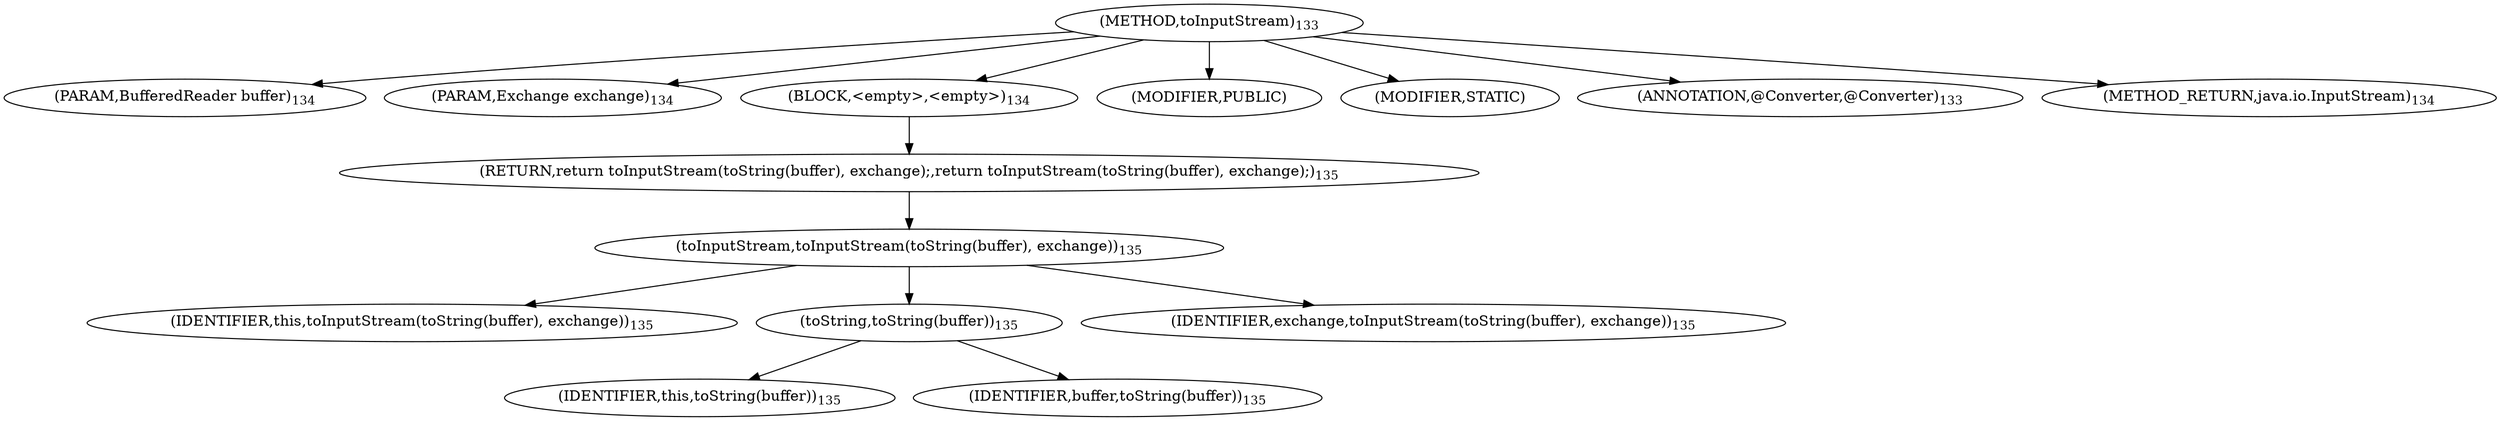 digraph "toInputStream" {  
"254" [label = <(METHOD,toInputStream)<SUB>133</SUB>> ]
"255" [label = <(PARAM,BufferedReader buffer)<SUB>134</SUB>> ]
"256" [label = <(PARAM,Exchange exchange)<SUB>134</SUB>> ]
"257" [label = <(BLOCK,&lt;empty&gt;,&lt;empty&gt;)<SUB>134</SUB>> ]
"258" [label = <(RETURN,return toInputStream(toString(buffer), exchange);,return toInputStream(toString(buffer), exchange);)<SUB>135</SUB>> ]
"259" [label = <(toInputStream,toInputStream(toString(buffer), exchange))<SUB>135</SUB>> ]
"260" [label = <(IDENTIFIER,this,toInputStream(toString(buffer), exchange))<SUB>135</SUB>> ]
"261" [label = <(toString,toString(buffer))<SUB>135</SUB>> ]
"262" [label = <(IDENTIFIER,this,toString(buffer))<SUB>135</SUB>> ]
"263" [label = <(IDENTIFIER,buffer,toString(buffer))<SUB>135</SUB>> ]
"264" [label = <(IDENTIFIER,exchange,toInputStream(toString(buffer), exchange))<SUB>135</SUB>> ]
"265" [label = <(MODIFIER,PUBLIC)> ]
"266" [label = <(MODIFIER,STATIC)> ]
"267" [label = <(ANNOTATION,@Converter,@Converter)<SUB>133</SUB>> ]
"268" [label = <(METHOD_RETURN,java.io.InputStream)<SUB>134</SUB>> ]
  "254" -> "255" 
  "254" -> "256" 
  "254" -> "257" 
  "254" -> "265" 
  "254" -> "266" 
  "254" -> "267" 
  "254" -> "268" 
  "257" -> "258" 
  "258" -> "259" 
  "259" -> "260" 
  "259" -> "261" 
  "259" -> "264" 
  "261" -> "262" 
  "261" -> "263" 
}
